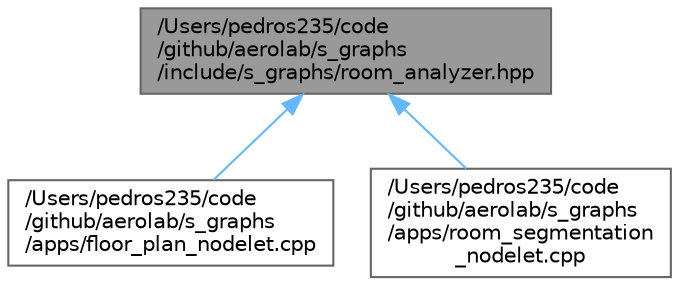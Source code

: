 digraph "/Users/pedros235/code/github/aerolab/s_graphs/include/s_graphs/room_analyzer.hpp"
{
 // LATEX_PDF_SIZE
  bgcolor="transparent";
  edge [fontname=Helvetica,fontsize=10,labelfontname=Helvetica,labelfontsize=10];
  node [fontname=Helvetica,fontsize=10,shape=box,height=0.2,width=0.4];
  Node1 [label="/Users/pedros235/code\l/github/aerolab/s_graphs\l/include/s_graphs/room_analyzer.hpp",height=0.2,width=0.4,color="gray40", fillcolor="grey60", style="filled", fontcolor="black",tooltip=" "];
  Node1 -> Node2 [dir="back",color="steelblue1",style="solid"];
  Node2 [label="/Users/pedros235/code\l/github/aerolab/s_graphs\l/apps/floor_plan_nodelet.cpp",height=0.2,width=0.4,color="grey40", fillcolor="white", style="filled",URL="$floor__plan__nodelet_8cpp.html",tooltip=" "];
  Node1 -> Node3 [dir="back",color="steelblue1",style="solid"];
  Node3 [label="/Users/pedros235/code\l/github/aerolab/s_graphs\l/apps/room_segmentation\l_nodelet.cpp",height=0.2,width=0.4,color="grey40", fillcolor="white", style="filled",URL="$room__segmentation__nodelet_8cpp.html",tooltip=" "];
}
